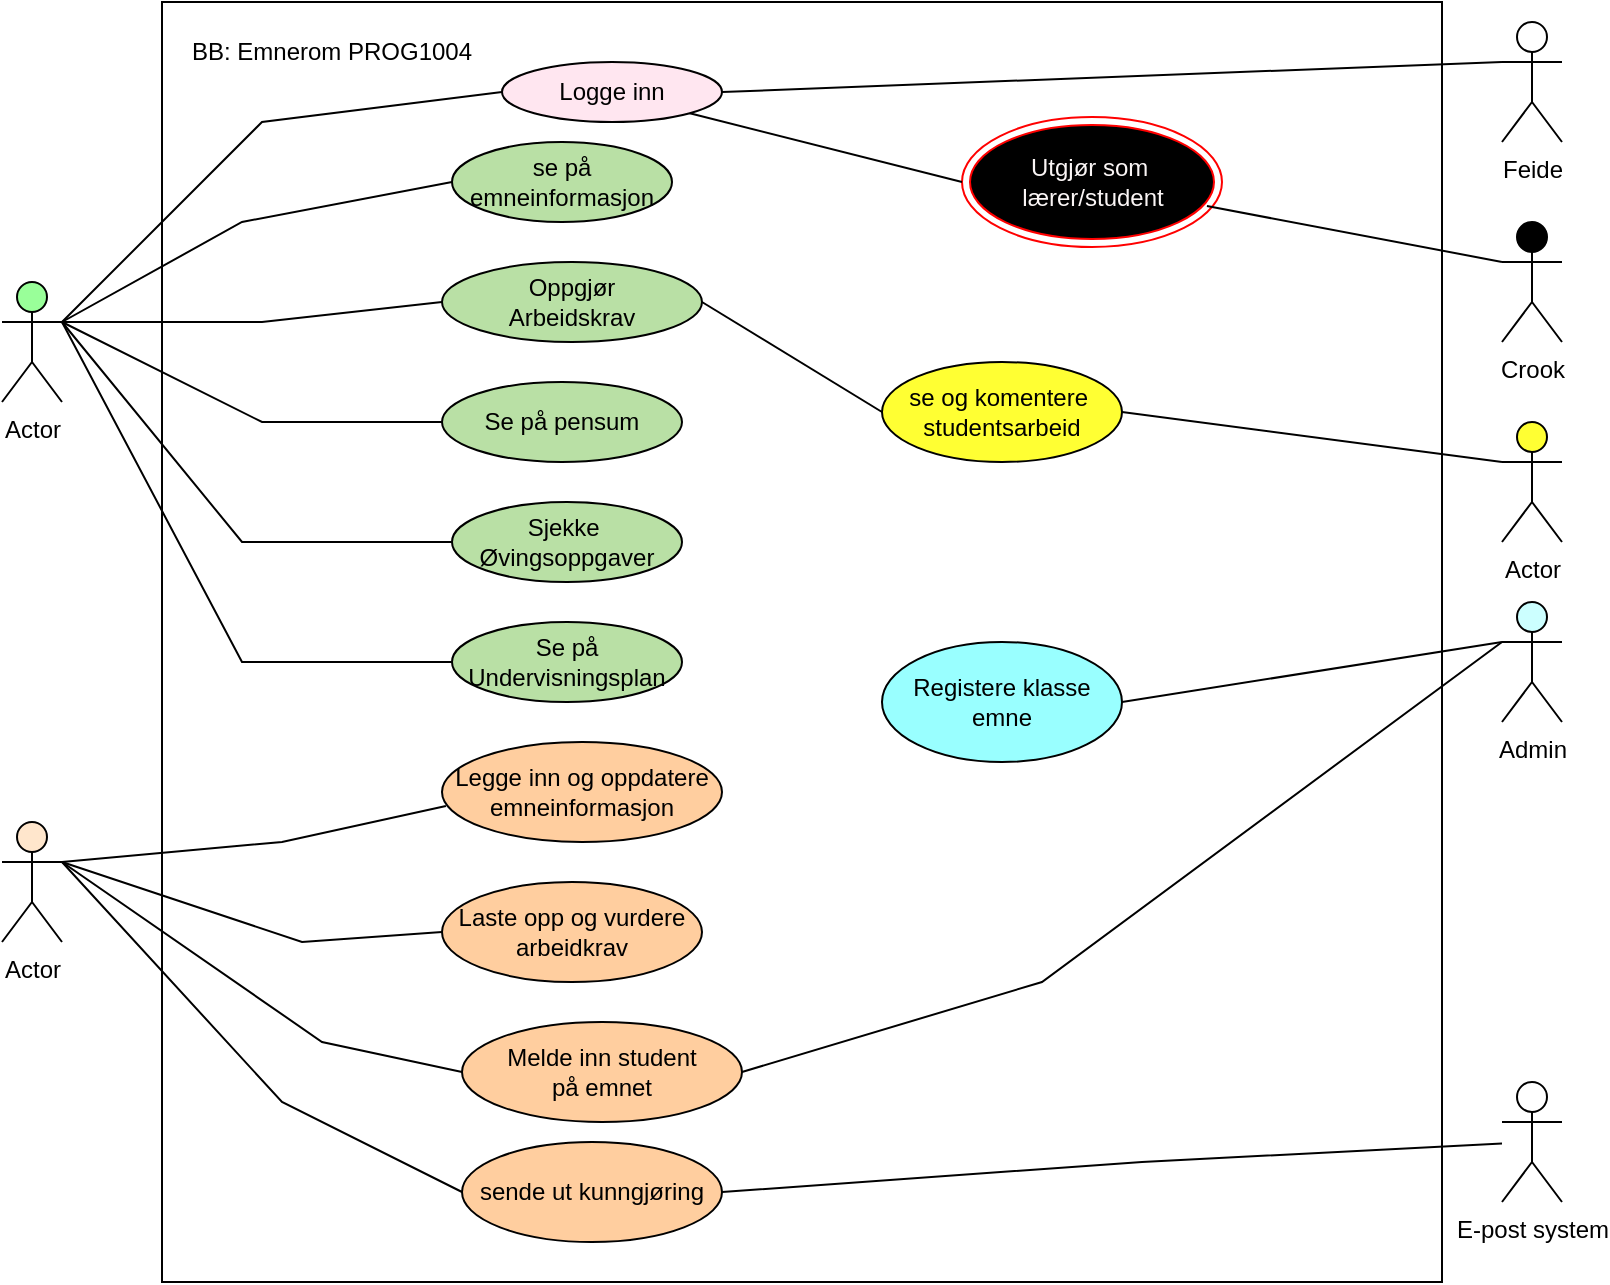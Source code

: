 <mxfile version="21.0.10" type="github" pages="2">
  <diagram name="Page-1" id="_BRnNYzpPHBFSV-FwYl7">
    <mxGraphModel dx="1194" dy="650" grid="1" gridSize="10" guides="1" tooltips="1" connect="1" arrows="1" fold="1" page="1" pageScale="1" pageWidth="827" pageHeight="1169" math="0" shadow="0">
      <root>
        <mxCell id="0" />
        <mxCell id="1" parent="0" />
        <mxCell id="YFPhY8BhYTOKruBvBXty-1" value="" style="whiteSpace=wrap;html=1;aspect=fixed;" parent="1" vertex="1">
          <mxGeometry x="110" y="90" width="640" height="640" as="geometry" />
        </mxCell>
        <mxCell id="YFPhY8BhYTOKruBvBXty-2" value="Actor" style="shape=umlActor;verticalLabelPosition=bottom;verticalAlign=top;html=1;outlineConnect=0;fillColor=#99FF99;" parent="1" vertex="1">
          <mxGeometry x="30" y="230" width="30" height="60" as="geometry" />
        </mxCell>
        <mxCell id="YFPhY8BhYTOKruBvBXty-3" value="Actor" style="shape=umlActor;verticalLabelPosition=bottom;verticalAlign=top;html=1;outlineConnect=0;fillColor=#FFE6CC;" parent="1" vertex="1">
          <mxGeometry x="30" y="500" width="30" height="60" as="geometry" />
        </mxCell>
        <mxCell id="YFPhY8BhYTOKruBvBXty-4" value="Feide" style="shape=umlActor;verticalLabelPosition=bottom;verticalAlign=top;html=1;outlineConnect=0;" parent="1" vertex="1">
          <mxGeometry x="780" y="100" width="30" height="60" as="geometry" />
        </mxCell>
        <mxCell id="YFPhY8BhYTOKruBvBXty-5" value="Crook" style="shape=umlActor;verticalLabelPosition=bottom;verticalAlign=top;html=1;outlineConnect=0;fillColor=#000000;" parent="1" vertex="1">
          <mxGeometry x="780" y="200" width="30" height="60" as="geometry" />
        </mxCell>
        <mxCell id="YFPhY8BhYTOKruBvBXty-8" value="BB: Emnerom PROG1004" style="text;html=1;strokeColor=none;fillColor=none;align=center;verticalAlign=middle;whiteSpace=wrap;rounded=0;" parent="1" vertex="1">
          <mxGeometry x="110" y="100" width="170" height="30" as="geometry" />
        </mxCell>
        <mxCell id="YFPhY8BhYTOKruBvBXty-9" value="Logge inn" style="ellipse;whiteSpace=wrap;html=1;fillColor=#FFE6F0;" parent="1" vertex="1">
          <mxGeometry x="280" y="120" width="110" height="30" as="geometry" />
        </mxCell>
        <mxCell id="YFPhY8BhYTOKruBvBXty-10" value="se på emneinformasjon" style="ellipse;whiteSpace=wrap;html=1;fillColor=#B9E0A5;" parent="1" vertex="1">
          <mxGeometry x="255" y="160" width="110" height="40" as="geometry" />
        </mxCell>
        <mxCell id="YFPhY8BhYTOKruBvBXty-11" value="se og komentere&amp;nbsp;&lt;br&gt;studentsarbeid" style="ellipse;whiteSpace=wrap;html=1;fillColor=#FFFF33;" parent="1" vertex="1">
          <mxGeometry x="470" y="270" width="120" height="50" as="geometry" />
        </mxCell>
        <mxCell id="YFPhY8BhYTOKruBvBXty-12" value="Oppgjør&lt;br&gt;Arbeidskrav" style="ellipse;whiteSpace=wrap;html=1;fillColor=#B9E0A5;" parent="1" vertex="1">
          <mxGeometry x="250" y="220" width="130" height="40" as="geometry" />
        </mxCell>
        <mxCell id="YFPhY8BhYTOKruBvBXty-13" value="Se på pensum" style="ellipse;whiteSpace=wrap;html=1;fillColor=#B9E0A5;" parent="1" vertex="1">
          <mxGeometry x="250" y="280" width="120" height="40" as="geometry" />
        </mxCell>
        <mxCell id="YFPhY8BhYTOKruBvBXty-14" value="Sjekke&amp;nbsp;&lt;br&gt;Øvingsoppgaver" style="ellipse;whiteSpace=wrap;html=1;fillColor=#B9E0A5;" parent="1" vertex="1">
          <mxGeometry x="255" y="340" width="115" height="40" as="geometry" />
        </mxCell>
        <mxCell id="YFPhY8BhYTOKruBvBXty-15" value="Se på&lt;br&gt;Undervisningsplan" style="ellipse;whiteSpace=wrap;html=1;fillColor=#B9E0A5;" parent="1" vertex="1">
          <mxGeometry x="255" y="400" width="115" height="40" as="geometry" />
        </mxCell>
        <mxCell id="YFPhY8BhYTOKruBvBXty-16" value="Legge inn og oppdatere&lt;br&gt;emneinformasjon" style="ellipse;whiteSpace=wrap;html=1;fillColor=#FFCE9F;" parent="1" vertex="1">
          <mxGeometry x="250" y="460" width="140" height="50" as="geometry" />
        </mxCell>
        <mxCell id="YFPhY8BhYTOKruBvBXty-17" value="Laste opp og vurdere arbeidkrav" style="ellipse;whiteSpace=wrap;html=1;fillColor=#FFCE9F;" parent="1" vertex="1">
          <mxGeometry x="250" y="530" width="130" height="50" as="geometry" />
        </mxCell>
        <mxCell id="YFPhY8BhYTOKruBvBXty-18" value="Melde inn student&lt;br&gt;på emnet" style="ellipse;whiteSpace=wrap;html=1;fillColor=#FFCE9F;" parent="1" vertex="1">
          <mxGeometry x="260" y="600" width="140" height="50" as="geometry" />
        </mxCell>
        <mxCell id="YFPhY8BhYTOKruBvBXty-19" value="sende ut kunngjøring" style="ellipse;whiteSpace=wrap;html=1;fillColor=#FFCE9F;" parent="1" vertex="1">
          <mxGeometry x="260" y="660" width="130" height="50" as="geometry" />
        </mxCell>
        <mxCell id="YFPhY8BhYTOKruBvBXty-21" value="" style="endArrow=none;html=1;rounded=0;entryX=0;entryY=0.5;entryDx=0;entryDy=0;" parent="1" target="YFPhY8BhYTOKruBvBXty-9" edge="1">
          <mxGeometry width="50" height="50" relative="1" as="geometry">
            <mxPoint x="60" y="250" as="sourcePoint" />
            <mxPoint x="110" y="200" as="targetPoint" />
            <Array as="points">
              <mxPoint x="160" y="150" />
            </Array>
          </mxGeometry>
        </mxCell>
        <mxCell id="YFPhY8BhYTOKruBvBXty-22" value="" style="endArrow=none;html=1;rounded=0;entryX=0;entryY=0.5;entryDx=0;entryDy=0;" parent="1" target="YFPhY8BhYTOKruBvBXty-15" edge="1">
          <mxGeometry width="50" height="50" relative="1" as="geometry">
            <mxPoint x="60" y="250" as="sourcePoint" />
            <mxPoint x="290" y="145" as="targetPoint" />
            <Array as="points">
              <mxPoint x="150" y="420" />
            </Array>
          </mxGeometry>
        </mxCell>
        <mxCell id="YFPhY8BhYTOKruBvBXty-23" value="" style="endArrow=none;html=1;rounded=0;entryX=0;entryY=0.5;entryDx=0;entryDy=0;" parent="1" target="YFPhY8BhYTOKruBvBXty-14" edge="1">
          <mxGeometry width="50" height="50" relative="1" as="geometry">
            <mxPoint x="60" y="250" as="sourcePoint" />
            <mxPoint x="300" y="155" as="targetPoint" />
            <Array as="points">
              <mxPoint x="150" y="360" />
            </Array>
          </mxGeometry>
        </mxCell>
        <mxCell id="YFPhY8BhYTOKruBvBXty-24" value="" style="endArrow=none;html=1;rounded=0;entryX=0;entryY=0.5;entryDx=0;entryDy=0;" parent="1" target="YFPhY8BhYTOKruBvBXty-10" edge="1">
          <mxGeometry width="50" height="50" relative="1" as="geometry">
            <mxPoint x="60" y="250" as="sourcePoint" />
            <mxPoint x="310" y="165" as="targetPoint" />
            <Array as="points">
              <mxPoint x="150" y="200" />
            </Array>
          </mxGeometry>
        </mxCell>
        <mxCell id="YFPhY8BhYTOKruBvBXty-25" value="" style="endArrow=none;html=1;rounded=0;entryX=0;entryY=0.5;entryDx=0;entryDy=0;" parent="1" target="YFPhY8BhYTOKruBvBXty-12" edge="1">
          <mxGeometry width="50" height="50" relative="1" as="geometry">
            <mxPoint x="60" y="250" as="sourcePoint" />
            <mxPoint x="320" y="175" as="targetPoint" />
            <Array as="points">
              <mxPoint x="160" y="250" />
            </Array>
          </mxGeometry>
        </mxCell>
        <mxCell id="YFPhY8BhYTOKruBvBXty-26" value="" style="endArrow=none;html=1;rounded=0;entryX=0;entryY=0.5;entryDx=0;entryDy=0;" parent="1" target="YFPhY8BhYTOKruBvBXty-13" edge="1">
          <mxGeometry width="50" height="50" relative="1" as="geometry">
            <mxPoint x="60" y="250" as="sourcePoint" />
            <mxPoint x="330" y="185" as="targetPoint" />
            <Array as="points">
              <mxPoint x="160" y="300" />
            </Array>
          </mxGeometry>
        </mxCell>
        <mxCell id="YFPhY8BhYTOKruBvBXty-29" value="" style="endArrow=none;html=1;rounded=0;entryX=0.014;entryY=0.64;entryDx=0;entryDy=0;entryPerimeter=0;" parent="1" target="YFPhY8BhYTOKruBvBXty-16" edge="1">
          <mxGeometry width="50" height="50" relative="1" as="geometry">
            <mxPoint x="60" y="520" as="sourcePoint" />
            <mxPoint x="360" y="215" as="targetPoint" />
            <Array as="points">
              <mxPoint x="170" y="510" />
            </Array>
          </mxGeometry>
        </mxCell>
        <mxCell id="YFPhY8BhYTOKruBvBXty-30" value="" style="endArrow=none;html=1;rounded=0;entryX=0;entryY=0.5;entryDx=0;entryDy=0;" parent="1" target="YFPhY8BhYTOKruBvBXty-18" edge="1">
          <mxGeometry width="50" height="50" relative="1" as="geometry">
            <mxPoint x="60" y="520" as="sourcePoint" />
            <mxPoint x="370" y="225" as="targetPoint" />
            <Array as="points">
              <mxPoint x="190" y="610" />
            </Array>
          </mxGeometry>
        </mxCell>
        <mxCell id="YFPhY8BhYTOKruBvBXty-31" value="" style="endArrow=none;html=1;rounded=0;entryX=0;entryY=0.5;entryDx=0;entryDy=0;" parent="1" target="YFPhY8BhYTOKruBvBXty-17" edge="1">
          <mxGeometry width="50" height="50" relative="1" as="geometry">
            <mxPoint x="60" y="520" as="sourcePoint" />
            <mxPoint x="380" y="235" as="targetPoint" />
            <Array as="points">
              <mxPoint x="180" y="560" />
            </Array>
          </mxGeometry>
        </mxCell>
        <mxCell id="YFPhY8BhYTOKruBvBXty-32" value="" style="endArrow=none;html=1;rounded=0;exitX=1;exitY=0.333;exitDx=0;exitDy=0;exitPerimeter=0;entryX=0;entryY=0.5;entryDx=0;entryDy=0;" parent="1" source="YFPhY8BhYTOKruBvBXty-3" target="YFPhY8BhYTOKruBvBXty-19" edge="1">
          <mxGeometry width="50" height="50" relative="1" as="geometry">
            <mxPoint x="170" y="360" as="sourcePoint" />
            <mxPoint x="390" y="245" as="targetPoint" />
            <Array as="points">
              <mxPoint x="170" y="640" />
            </Array>
          </mxGeometry>
        </mxCell>
        <mxCell id="YFPhY8BhYTOKruBvBXty-33" value="Admin" style="shape=umlActor;verticalLabelPosition=bottom;verticalAlign=top;html=1;outlineConnect=0;fillColor=#CCFFFF;" parent="1" vertex="1">
          <mxGeometry x="780" y="390" width="30" height="60" as="geometry" />
        </mxCell>
        <mxCell id="YFPhY8BhYTOKruBvBXty-34" value="" style="endArrow=none;html=1;rounded=0;entryX=1;entryY=0.5;entryDx=0;entryDy=0;exitX=0;exitY=0.333;exitDx=0;exitDy=0;exitPerimeter=0;" parent="1" source="YFPhY8BhYTOKruBvBXty-33" target="YFPhY8BhYTOKruBvBXty-18" edge="1">
          <mxGeometry width="50" height="50" relative="1" as="geometry">
            <mxPoint x="70" y="530" as="sourcePoint" />
            <mxPoint x="262" y="502" as="targetPoint" />
            <Array as="points">
              <mxPoint x="550" y="580" />
            </Array>
          </mxGeometry>
        </mxCell>
        <mxCell id="YFPhY8BhYTOKruBvBXty-35" value="" style="endArrow=none;html=1;rounded=0;exitX=1;exitY=0.5;exitDx=0;exitDy=0;" parent="1" source="YFPhY8BhYTOKruBvBXty-19" target="YFPhY8BhYTOKruBvBXty-36" edge="1">
          <mxGeometry width="50" height="50" relative="1" as="geometry">
            <mxPoint x="390" y="440" as="sourcePoint" />
            <mxPoint x="760" y="660" as="targetPoint" />
            <Array as="points">
              <mxPoint x="600" y="670" />
            </Array>
          </mxGeometry>
        </mxCell>
        <mxCell id="YFPhY8BhYTOKruBvBXty-36" value="E-post system" style="shape=umlActor;verticalLabelPosition=bottom;verticalAlign=top;html=1;outlineConnect=0;" parent="1" vertex="1">
          <mxGeometry x="780" y="630" width="30" height="60" as="geometry" />
        </mxCell>
        <mxCell id="YFPhY8BhYTOKruBvBXty-38" value="" style="endArrow=none;html=1;rounded=0;exitX=1;exitY=0.5;exitDx=0;exitDy=0;" parent="1" source="YFPhY8BhYTOKruBvBXty-9" edge="1">
          <mxGeometry width="50" height="50" relative="1" as="geometry">
            <mxPoint x="730" y="170" as="sourcePoint" />
            <mxPoint x="780" y="120" as="targetPoint" />
          </mxGeometry>
        </mxCell>
        <mxCell id="YFPhY8BhYTOKruBvBXty-39" value="Actor" style="shape=umlActor;verticalLabelPosition=bottom;verticalAlign=top;html=1;outlineConnect=0;fillColor=#FFFF33;" parent="1" vertex="1">
          <mxGeometry x="780" y="300" width="30" height="60" as="geometry" />
        </mxCell>
        <mxCell id="YFPhY8BhYTOKruBvBXty-40" value="" style="endArrow=none;html=1;rounded=0;exitX=1;exitY=0.5;exitDx=0;exitDy=0;entryX=0;entryY=0.333;entryDx=0;entryDy=0;entryPerimeter=0;" parent="1" source="YFPhY8BhYTOKruBvBXty-11" target="YFPhY8BhYTOKruBvBXty-39" edge="1">
          <mxGeometry width="50" height="50" relative="1" as="geometry">
            <mxPoint x="730" y="290" as="sourcePoint" />
            <mxPoint x="780" y="240" as="targetPoint" />
          </mxGeometry>
        </mxCell>
        <mxCell id="YFPhY8BhYTOKruBvBXty-41" value="" style="endArrow=none;html=1;rounded=0;exitX=1;exitY=0.5;exitDx=0;exitDy=0;entryX=0;entryY=0.5;entryDx=0;entryDy=0;" parent="1" source="YFPhY8BhYTOKruBvBXty-12" target="YFPhY8BhYTOKruBvBXty-11" edge="1">
          <mxGeometry width="50" height="50" relative="1" as="geometry">
            <mxPoint x="500" y="450" as="sourcePoint" />
            <mxPoint x="550" y="400" as="targetPoint" />
          </mxGeometry>
        </mxCell>
        <mxCell id="YFPhY8BhYTOKruBvBXty-45" value="Registere klasse emne" style="ellipse;whiteSpace=wrap;html=1;fillColor=#99FFFF;" parent="1" vertex="1">
          <mxGeometry x="470" y="410" width="120" height="60" as="geometry" />
        </mxCell>
        <mxCell id="YFPhY8BhYTOKruBvBXty-46" value="" style="endArrow=none;html=1;rounded=0;exitX=1;exitY=0.5;exitDx=0;exitDy=0;" parent="1" source="YFPhY8BhYTOKruBvBXty-45" edge="1">
          <mxGeometry width="50" height="50" relative="1" as="geometry">
            <mxPoint x="630" y="440" as="sourcePoint" />
            <mxPoint x="780" y="410" as="targetPoint" />
          </mxGeometry>
        </mxCell>
        <mxCell id="YFPhY8BhYTOKruBvBXty-48" value="&lt;font color=&quot;#faf5f5&quot;&gt;Utgjør som&amp;nbsp;&lt;br&gt;lærer/student&lt;br&gt;&lt;/font&gt;" style="ellipse;html=1;shape=endState;fillColor=#000000;strokeColor=#ff0000;" parent="1" vertex="1">
          <mxGeometry x="510" y="147.5" width="130" height="65" as="geometry" />
        </mxCell>
        <mxCell id="YFPhY8BhYTOKruBvBXty-49" value="" style="endArrow=none;html=1;rounded=0;entryX=0;entryY=0.5;entryDx=0;entryDy=0;exitX=1;exitY=1;exitDx=0;exitDy=0;" parent="1" source="YFPhY8BhYTOKruBvBXty-9" target="YFPhY8BhYTOKruBvBXty-48" edge="1">
          <mxGeometry width="50" height="50" relative="1" as="geometry">
            <mxPoint x="400" y="210" as="sourcePoint" />
            <mxPoint x="450" y="160" as="targetPoint" />
          </mxGeometry>
        </mxCell>
        <mxCell id="YFPhY8BhYTOKruBvBXty-50" value="" style="endArrow=none;html=1;rounded=0;exitX=0.942;exitY=0.685;exitDx=0;exitDy=0;exitPerimeter=0;entryX=0;entryY=0.333;entryDx=0;entryDy=0;entryPerimeter=0;" parent="1" source="YFPhY8BhYTOKruBvBXty-48" target="YFPhY8BhYTOKruBvBXty-5" edge="1">
          <mxGeometry width="50" height="50" relative="1" as="geometry">
            <mxPoint x="660" y="260" as="sourcePoint" />
            <mxPoint x="710" y="210" as="targetPoint" />
          </mxGeometry>
        </mxCell>
      </root>
    </mxGraphModel>
  </diagram>
  <diagram id="_FdZNln4wgcyV7cRF0ar" name="Page-2">
    <mxGraphModel dx="1194" dy="650" grid="1" gridSize="10" guides="1" tooltips="1" connect="1" arrows="1" fold="1" page="1" pageScale="1" pageWidth="827" pageHeight="1169" math="0" shadow="0">
      <root>
        <mxCell id="0" />
        <mxCell id="1" parent="0" />
      </root>
    </mxGraphModel>
  </diagram>
</mxfile>
